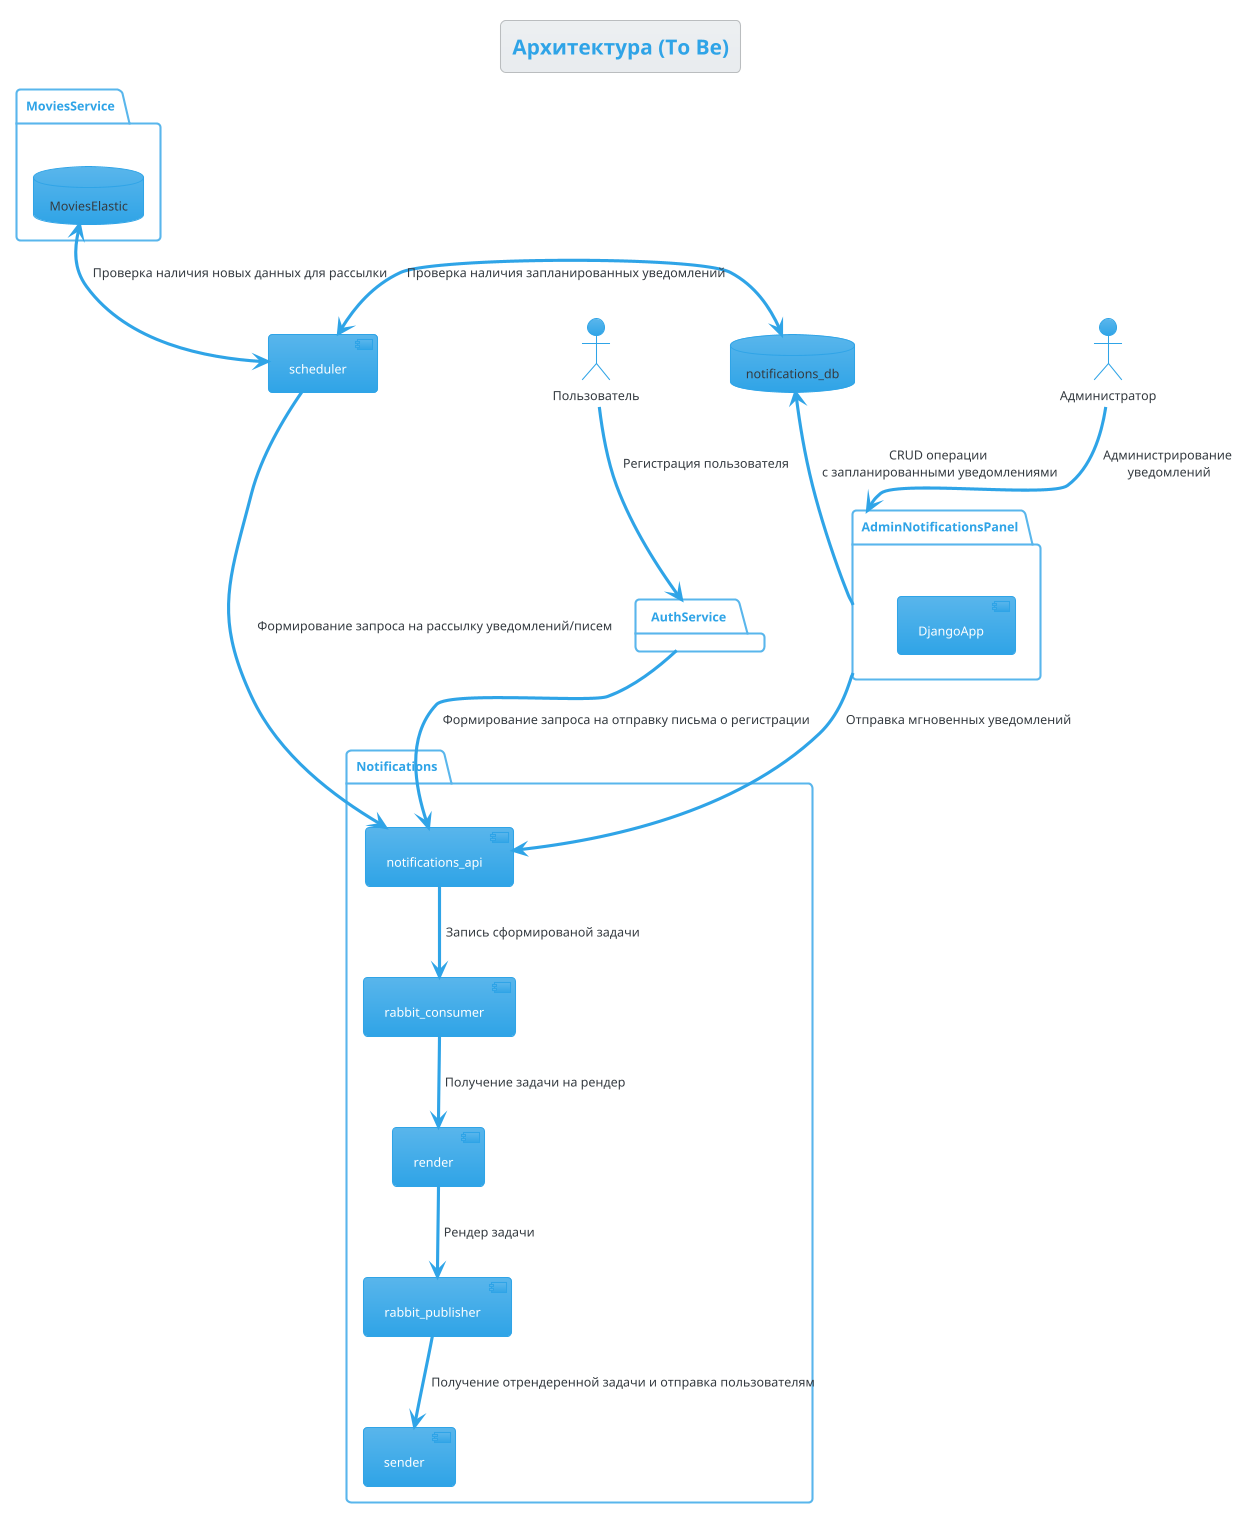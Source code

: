 @startuml
!theme cerulean
title "Архитектура (To Be)"

actor Администратор as Admin
actor Пользователь as Client

package Notifications {
 component notifications_api
 component rabbit_consumer
 component rabbit_publisher
 component sender
 component render
}
notifications_api --> rabbit_consumer: "Запись сформированой задачи"
rabbit_consumer --> render: "Получение задачи на рендер"
render --> rabbit_publisher: "Рендер задачи"
rabbit_publisher --> sender: "Получение отрендеренной задачи и отправка пользователям"

database notifications_db

Admin --> AdminNotificationsPanel: "Администрирование\n уведомлений"
package AdminNotificationsPanel {
 component DjangoApp
}
AdminNotificationsPanel --> notifications_api: "Отправка мгновенных уведомлений"
AdminNotificationsPanel -up-> notifications_db: "CRUD операции\n с запланированными уведомлениями"

Client --> AuthService: "Регистрация пользователя"
package AuthService {
}
AuthService --> notifications_api: "Формирование запроса на отправку письма о регистрации"


package MoviesService {
 database MoviesElastic
}

component scheduler
scheduler <-> notifications_db: "Проверка наличия запланированных уведомлений"
scheduler <-up-> MoviesElastic: "Проверка наличия новых данных для рассылки"
scheduler --> notifications_api: "Формирование запроса на рассылку уведомлений/писем"
@enduml